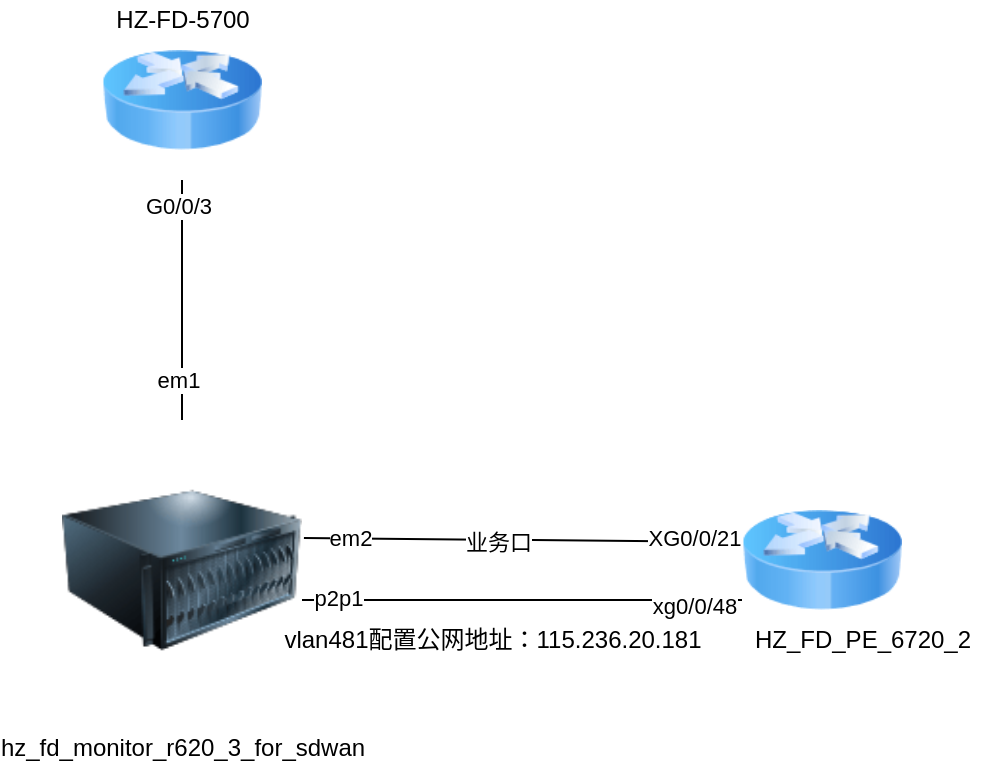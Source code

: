<mxfile version="14.4.4" type="github">
  <diagram id="6p4-IqCsJhOZY1I1vf0X" name="第 1 页">
    <mxGraphModel dx="1422" dy="804" grid="1" gridSize="10" guides="1" tooltips="1" connect="1" arrows="1" fold="1" page="1" pageScale="1" pageWidth="827" pageHeight="1169" math="0" shadow="0">
      <root>
        <mxCell id="0" />
        <mxCell id="1" parent="0" />
        <mxCell id="Spqla_Tus_LLToc4hB3c-1" value="hz_fd_monitor_r620_3_for_sdwan" style="image;html=1;image=img/lib/clip_art/computers/Server_128x128.png" vertex="1" parent="1">
          <mxGeometry x="270" y="280" width="120" height="150" as="geometry" />
        </mxCell>
        <mxCell id="Spqla_Tus_LLToc4hB3c-2" value="" style="image;html=1;image=img/lib/clip_art/networking/Router_Icon_128x128.png" vertex="1" parent="1">
          <mxGeometry x="290" y="80" width="80" height="80" as="geometry" />
        </mxCell>
        <mxCell id="Spqla_Tus_LLToc4hB3c-3" value="" style="image;html=1;image=img/lib/clip_art/networking/Router_Icon_128x128.png" vertex="1" parent="1">
          <mxGeometry x="610" y="310" width="80" height="80" as="geometry" />
        </mxCell>
        <mxCell id="Spqla_Tus_LLToc4hB3c-4" value="" style="endArrow=none;html=1;entryX=0.5;entryY=1;entryDx=0;entryDy=0;" edge="1" parent="1" source="Spqla_Tus_LLToc4hB3c-1" target="Spqla_Tus_LLToc4hB3c-2">
          <mxGeometry width="50" height="50" relative="1" as="geometry">
            <mxPoint x="170" y="360" as="sourcePoint" />
            <mxPoint x="220" y="310" as="targetPoint" />
          </mxGeometry>
        </mxCell>
        <mxCell id="Spqla_Tus_LLToc4hB3c-6" value="em1" style="edgeLabel;html=1;align=center;verticalAlign=middle;resizable=0;points=[];" vertex="1" connectable="0" parent="Spqla_Tus_LLToc4hB3c-4">
          <mxGeometry x="-0.667" y="2" relative="1" as="geometry">
            <mxPoint as="offset" />
          </mxGeometry>
        </mxCell>
        <mxCell id="Spqla_Tus_LLToc4hB3c-7" value="G0/0/3" style="edgeLabel;html=1;align=center;verticalAlign=middle;resizable=0;points=[];" vertex="1" connectable="0" parent="Spqla_Tus_LLToc4hB3c-4">
          <mxGeometry x="0.783" y="2" relative="1" as="geometry">
            <mxPoint as="offset" />
          </mxGeometry>
        </mxCell>
        <mxCell id="Spqla_Tus_LLToc4hB3c-5" value="" style="endArrow=none;html=1;exitX=1.008;exitY=0.393;exitDx=0;exitDy=0;entryX=-0.037;entryY=0.388;entryDx=0;entryDy=0;exitPerimeter=0;entryPerimeter=0;" edge="1" parent="1" source="Spqla_Tus_LLToc4hB3c-1" target="Spqla_Tus_LLToc4hB3c-3">
          <mxGeometry width="50" height="50" relative="1" as="geometry">
            <mxPoint x="390" y="440" as="sourcePoint" />
            <mxPoint x="440" y="390" as="targetPoint" />
          </mxGeometry>
        </mxCell>
        <mxCell id="Spqla_Tus_LLToc4hB3c-8" value="em2" style="edgeLabel;html=1;align=center;verticalAlign=middle;resizable=0;points=[];" vertex="1" connectable="0" parent="Spqla_Tus_LLToc4hB3c-5">
          <mxGeometry x="-0.791" relative="1" as="geometry">
            <mxPoint as="offset" />
          </mxGeometry>
        </mxCell>
        <mxCell id="Spqla_Tus_LLToc4hB3c-11" value="XG0/0/21" style="edgeLabel;html=1;align=center;verticalAlign=middle;resizable=0;points=[];" vertex="1" connectable="0" parent="Spqla_Tus_LLToc4hB3c-5">
          <mxGeometry x="0.805" y="2" relative="1" as="geometry">
            <mxPoint as="offset" />
          </mxGeometry>
        </mxCell>
        <mxCell id="Spqla_Tus_LLToc4hB3c-19" value="业务口" style="edgeLabel;html=1;align=center;verticalAlign=middle;resizable=0;points=[];" vertex="1" connectable="0" parent="Spqla_Tus_LLToc4hB3c-5">
          <mxGeometry x="-0.102" y="-1" relative="1" as="geometry">
            <mxPoint as="offset" />
          </mxGeometry>
        </mxCell>
        <mxCell id="Spqla_Tus_LLToc4hB3c-9" value="" style="endArrow=none;html=1;exitX=1;exitY=0.6;exitDx=0;exitDy=0;exitPerimeter=0;entryX=0;entryY=0.75;entryDx=0;entryDy=0;" edge="1" parent="1" source="Spqla_Tus_LLToc4hB3c-1" target="Spqla_Tus_LLToc4hB3c-3">
          <mxGeometry width="50" height="50" relative="1" as="geometry">
            <mxPoint x="480" y="490" as="sourcePoint" />
            <mxPoint x="530" y="440" as="targetPoint" />
          </mxGeometry>
        </mxCell>
        <mxCell id="Spqla_Tus_LLToc4hB3c-10" value="p2p1" style="edgeLabel;html=1;align=center;verticalAlign=middle;resizable=0;points=[];" vertex="1" connectable="0" parent="Spqla_Tus_LLToc4hB3c-9">
          <mxGeometry x="-0.836" y="1" relative="1" as="geometry">
            <mxPoint as="offset" />
          </mxGeometry>
        </mxCell>
        <mxCell id="Spqla_Tus_LLToc4hB3c-12" value="xg0/0/48" style="edgeLabel;html=1;align=center;verticalAlign=middle;resizable=0;points=[];" vertex="1" connectable="0" parent="Spqla_Tus_LLToc4hB3c-9">
          <mxGeometry x="0.782" y="-3" relative="1" as="geometry">
            <mxPoint as="offset" />
          </mxGeometry>
        </mxCell>
        <mxCell id="Spqla_Tus_LLToc4hB3c-15" value="HZ-FD-5700" style="text;html=1;align=center;verticalAlign=middle;resizable=0;points=[];autosize=1;" vertex="1" parent="1">
          <mxGeometry x="290" y="70" width="80" height="20" as="geometry" />
        </mxCell>
        <mxCell id="Spqla_Tus_LLToc4hB3c-16" value="HZ_FD_PE_6720_2" style="text;html=1;align=center;verticalAlign=middle;resizable=0;points=[];autosize=1;" vertex="1" parent="1">
          <mxGeometry x="610" y="380" width="120" height="20" as="geometry" />
        </mxCell>
        <mxCell id="Spqla_Tus_LLToc4hB3c-18" value="vlan481配置公网地址：115.236.20.181" style="text;html=1;align=center;verticalAlign=middle;resizable=0;points=[];autosize=1;" vertex="1" parent="1">
          <mxGeometry x="370" y="380" width="230" height="20" as="geometry" />
        </mxCell>
      </root>
    </mxGraphModel>
  </diagram>
</mxfile>
